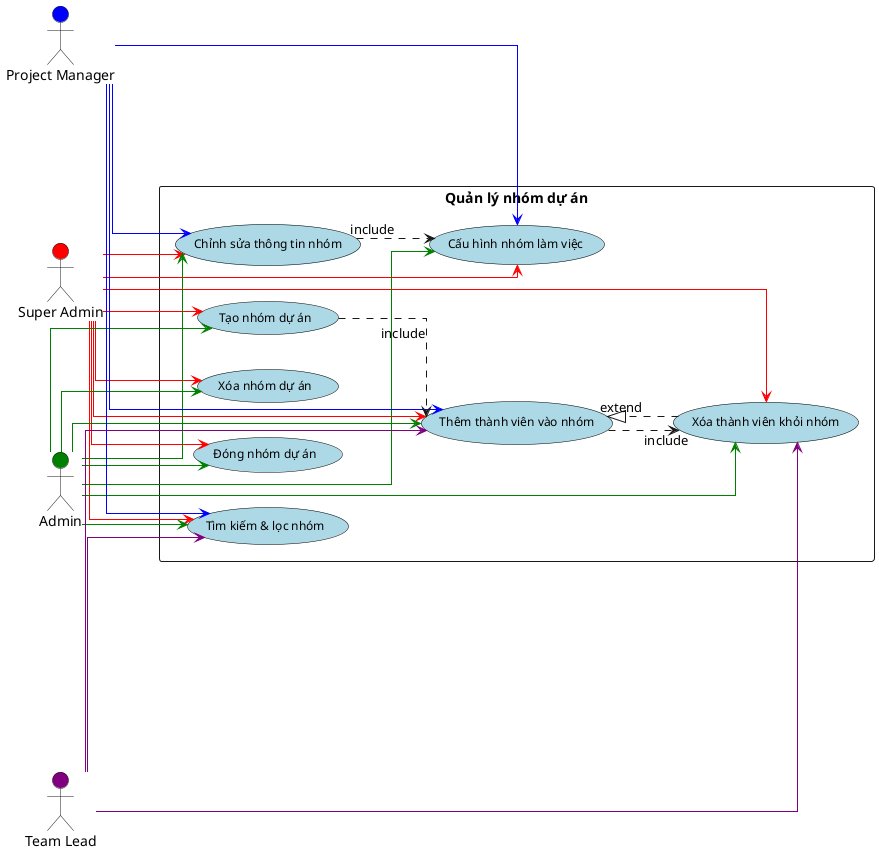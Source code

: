 @startuml
skinparam linetype ortho
skinparam monochrome false
skinparam usecase {
    BackgroundColor LightBlue
    BorderColor Black
    FontSize 12
}

left to right direction

' Định nghĩa Actor với màu sắc riêng biệt
actor "Super Admin" as SA #red
actor "Admin" as A #green
actor "Project Manager" as PM #blue
actor "Team Lead" as TL #purple

' Nhóm chức năng "Quản lý nhóm dự án"
rectangle "Quản lý nhóm dự án" {
    (Tìm kiếm & lọc nhóm) as UC1
    (Tạo nhóm dự án) as UC2
    (Thêm thành viên vào nhóm) as UC3
    (Xóa thành viên khỏi nhóm) as UC4
    (Chỉnh sửa thông tin nhóm) as UC5
    (Cấu hình nhóm làm việc) as UC6
    (Đóng nhóm dự án) as UC7
    (Xóa nhóm dự án) as UC8
}

' Kết nối các Actor với Use Case chính
SA -[#red]-> UC1
SA -[#red]-> UC2
SA -[#red]-> UC3
SA -[#red]-> UC4
SA -[#red]-> UC5
SA -[#red]-> UC6
SA -[#red]-> UC7
SA -[#red]-> UC8

A -[#green]-> UC1
A -[#green]-> UC2
A -[#green]-> UC3
A -[#green]-> UC4
A -[#green]-> UC5
A -[#green]-> UC6
A -[#green]-> UC7
A -[#green]-> UC8

PM -[#blue]-> UC1
PM -[#blue]-> UC3
PM -[#blue]-> UC5
PM -[#blue]-> UC6

TL -[#purple]-> UC1
TL -[#purple]-> UC3
TL -[#purple]-> UC4

' Quan hệ include để thể hiện sự phụ thuộc
UC2 ..> UC3 : «include»
UC3 ..> UC4 : «include»
UC5 ..> UC6 : «include»

' Quan hệ extend để thể hiện sự mở rộng
UC4 ..|> UC3 : «extend»

@enduml
